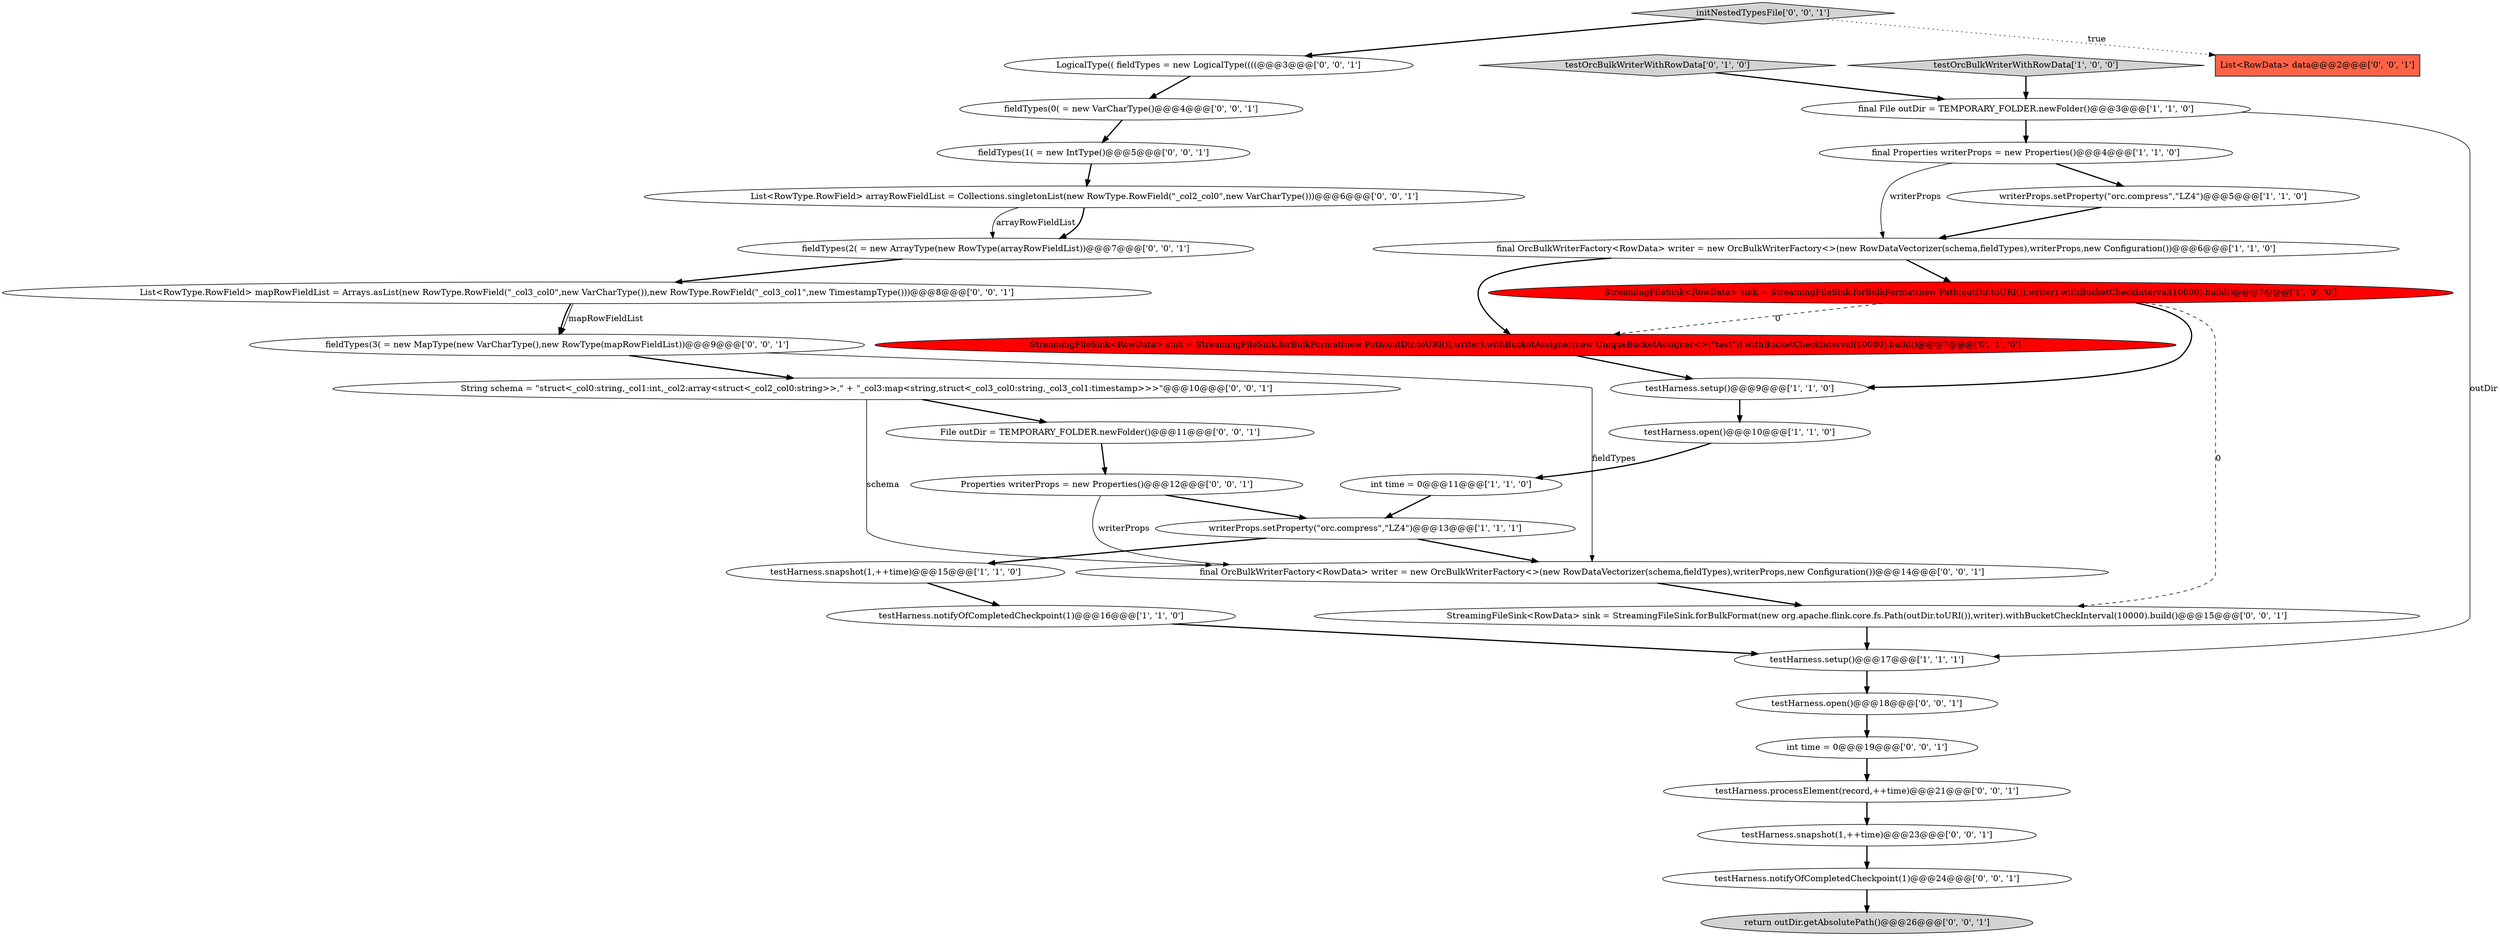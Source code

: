 digraph {
2 [style = filled, label = "testHarness.setup()@@@17@@@['1', '1', '1']", fillcolor = white, shape = ellipse image = "AAA0AAABBB1BBB"];
19 [style = filled, label = "testHarness.notifyOfCompletedCheckpoint(1)@@@24@@@['0', '0', '1']", fillcolor = white, shape = ellipse image = "AAA0AAABBB3BBB"];
8 [style = filled, label = "testHarness.notifyOfCompletedCheckpoint(1)@@@16@@@['1', '1', '0']", fillcolor = white, shape = ellipse image = "AAA0AAABBB1BBB"];
18 [style = filled, label = "fieldTypes(1( = new IntType()@@@5@@@['0', '0', '1']", fillcolor = white, shape = ellipse image = "AAA0AAABBB3BBB"];
24 [style = filled, label = "fieldTypes(3( = new MapType(new VarCharType(),new RowType(mapRowFieldList))@@@9@@@['0', '0', '1']", fillcolor = white, shape = ellipse image = "AAA0AAABBB3BBB"];
12 [style = filled, label = "final OrcBulkWriterFactory<RowData> writer = new OrcBulkWriterFactory<>(new RowDataVectorizer(schema,fieldTypes),writerProps,new Configuration())@@@6@@@['1', '1', '0']", fillcolor = white, shape = ellipse image = "AAA0AAABBB1BBB"];
14 [style = filled, label = "testOrcBulkWriterWithRowData['0', '1', '0']", fillcolor = lightgray, shape = diamond image = "AAA0AAABBB2BBB"];
30 [style = filled, label = "fieldTypes(0( = new VarCharType()@@@4@@@['0', '0', '1']", fillcolor = white, shape = ellipse image = "AAA0AAABBB3BBB"];
13 [style = filled, label = "StreamingFileSink<RowData> sink = StreamingFileSink.forBulkFormat(new Path(outDir.toURI()),writer).withBucketAssigner(new UniqueBucketAssigner<>(\"test\")).withBucketCheckInterval(10000).build()@@@7@@@['0', '1', '0']", fillcolor = red, shape = ellipse image = "AAA1AAABBB2BBB"];
32 [style = filled, label = "testHarness.processElement(record,++time)@@@21@@@['0', '0', '1']", fillcolor = white, shape = ellipse image = "AAA0AAABBB3BBB"];
15 [style = filled, label = "return outDir.getAbsolutePath()@@@26@@@['0', '0', '1']", fillcolor = lightgray, shape = ellipse image = "AAA0AAABBB3BBB"];
0 [style = filled, label = "final Properties writerProps = new Properties()@@@4@@@['1', '1', '0']", fillcolor = white, shape = ellipse image = "AAA0AAABBB1BBB"];
16 [style = filled, label = "Properties writerProps = new Properties()@@@12@@@['0', '0', '1']", fillcolor = white, shape = ellipse image = "AAA0AAABBB3BBB"];
26 [style = filled, label = "fieldTypes(2( = new ArrayType(new RowType(arrayRowFieldList))@@@7@@@['0', '0', '1']", fillcolor = white, shape = ellipse image = "AAA0AAABBB3BBB"];
11 [style = filled, label = "testHarness.setup()@@@9@@@['1', '1', '0']", fillcolor = white, shape = ellipse image = "AAA0AAABBB1BBB"];
9 [style = filled, label = "testOrcBulkWriterWithRowData['1', '0', '0']", fillcolor = lightgray, shape = diamond image = "AAA0AAABBB1BBB"];
29 [style = filled, label = "LogicalType(( fieldTypes = new LogicalType((((@@@3@@@['0', '0', '1']", fillcolor = white, shape = ellipse image = "AAA0AAABBB3BBB"];
20 [style = filled, label = "int time = 0@@@19@@@['0', '0', '1']", fillcolor = white, shape = ellipse image = "AAA0AAABBB3BBB"];
17 [style = filled, label = "List<RowData> data@@@2@@@['0', '0', '1']", fillcolor = tomato, shape = box image = "AAA0AAABBB3BBB"];
4 [style = filled, label = "int time = 0@@@11@@@['1', '1', '0']", fillcolor = white, shape = ellipse image = "AAA0AAABBB1BBB"];
22 [style = filled, label = "testHarness.open()@@@18@@@['0', '0', '1']", fillcolor = white, shape = ellipse image = "AAA0AAABBB3BBB"];
27 [style = filled, label = "List<RowType.RowField> mapRowFieldList = Arrays.asList(new RowType.RowField(\"_col3_col0\",new VarCharType()),new RowType.RowField(\"_col3_col1\",new TimestampType()))@@@8@@@['0', '0', '1']", fillcolor = white, shape = ellipse image = "AAA0AAABBB3BBB"];
34 [style = filled, label = "List<RowType.RowField> arrayRowFieldList = Collections.singletonList(new RowType.RowField(\"_col2_col0\",new VarCharType()))@@@6@@@['0', '0', '1']", fillcolor = white, shape = ellipse image = "AAA0AAABBB3BBB"];
1 [style = filled, label = "testHarness.open()@@@10@@@['1', '1', '0']", fillcolor = white, shape = ellipse image = "AAA0AAABBB1BBB"];
21 [style = filled, label = "final OrcBulkWriterFactory<RowData> writer = new OrcBulkWriterFactory<>(new RowDataVectorizer(schema,fieldTypes),writerProps,new Configuration())@@@14@@@['0', '0', '1']", fillcolor = white, shape = ellipse image = "AAA0AAABBB3BBB"];
3 [style = filled, label = "writerProps.setProperty(\"orc.compress\",\"LZ4\")@@@5@@@['1', '1', '0']", fillcolor = white, shape = ellipse image = "AAA0AAABBB1BBB"];
28 [style = filled, label = "StreamingFileSink<RowData> sink = StreamingFileSink.forBulkFormat(new org.apache.flink.core.fs.Path(outDir.toURI()),writer).withBucketCheckInterval(10000).build()@@@15@@@['0', '0', '1']", fillcolor = white, shape = ellipse image = "AAA0AAABBB3BBB"];
5 [style = filled, label = "writerProps.setProperty(\"orc.compress\",\"LZ4\")@@@13@@@['1', '1', '1']", fillcolor = white, shape = ellipse image = "AAA0AAABBB1BBB"];
6 [style = filled, label = "StreamingFileSink<RowData> sink = StreamingFileSink.forBulkFormat(new Path(outDir.toURI()),writer).withBucketCheckInterval(10000).build()@@@7@@@['1', '0', '0']", fillcolor = red, shape = ellipse image = "AAA1AAABBB1BBB"];
31 [style = filled, label = "File outDir = TEMPORARY_FOLDER.newFolder()@@@11@@@['0', '0', '1']", fillcolor = white, shape = ellipse image = "AAA0AAABBB3BBB"];
7 [style = filled, label = "testHarness.snapshot(1,++time)@@@15@@@['1', '1', '0']", fillcolor = white, shape = ellipse image = "AAA0AAABBB1BBB"];
33 [style = filled, label = "initNestedTypesFile['0', '0', '1']", fillcolor = lightgray, shape = diamond image = "AAA0AAABBB3BBB"];
23 [style = filled, label = "testHarness.snapshot(1,++time)@@@23@@@['0', '0', '1']", fillcolor = white, shape = ellipse image = "AAA0AAABBB3BBB"];
10 [style = filled, label = "final File outDir = TEMPORARY_FOLDER.newFolder()@@@3@@@['1', '1', '0']", fillcolor = white, shape = ellipse image = "AAA0AAABBB1BBB"];
25 [style = filled, label = "String schema = \"struct<_col0:string,_col1:int,_col2:array<struct<_col2_col0:string>>,\" + \"_col3:map<string,struct<_col3_col0:string,_col3_col1:timestamp>>>\"@@@10@@@['0', '0', '1']", fillcolor = white, shape = ellipse image = "AAA0AAABBB3BBB"];
0->3 [style = bold, label=""];
1->4 [style = bold, label=""];
32->23 [style = bold, label=""];
29->30 [style = bold, label=""];
11->1 [style = bold, label=""];
31->16 [style = bold, label=""];
18->34 [style = bold, label=""];
34->26 [style = solid, label="arrayRowFieldList"];
14->10 [style = bold, label=""];
20->32 [style = bold, label=""];
3->12 [style = bold, label=""];
9->10 [style = bold, label=""];
33->17 [style = dotted, label="true"];
7->8 [style = bold, label=""];
12->6 [style = bold, label=""];
30->18 [style = bold, label=""];
13->11 [style = bold, label=""];
21->28 [style = bold, label=""];
25->31 [style = bold, label=""];
33->29 [style = bold, label=""];
5->21 [style = bold, label=""];
12->13 [style = bold, label=""];
28->2 [style = bold, label=""];
26->27 [style = bold, label=""];
24->21 [style = solid, label="fieldTypes"];
6->28 [style = dashed, label="0"];
10->2 [style = solid, label="outDir"];
6->13 [style = dashed, label="0"];
8->2 [style = bold, label=""];
34->26 [style = bold, label=""];
22->20 [style = bold, label=""];
24->25 [style = bold, label=""];
16->21 [style = solid, label="writerProps"];
6->11 [style = bold, label=""];
23->19 [style = bold, label=""];
10->0 [style = bold, label=""];
16->5 [style = bold, label=""];
5->7 [style = bold, label=""];
0->12 [style = solid, label="writerProps"];
27->24 [style = bold, label=""];
27->24 [style = solid, label="mapRowFieldList"];
19->15 [style = bold, label=""];
2->22 [style = bold, label=""];
25->21 [style = solid, label="schema"];
4->5 [style = bold, label=""];
}
